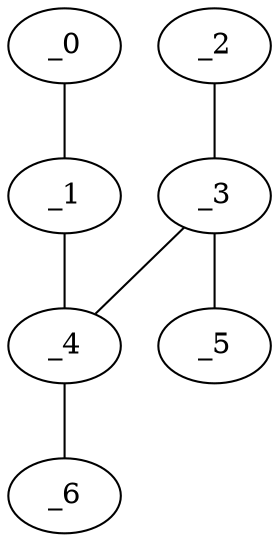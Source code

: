graph WP1_0107 {
	_0	 [x="0.57604",
		y="3.03291"];
	_1	 [x="0.951423",
		y="0.592255"];
	_0 -- _1;
	_4	 [x="1.5",
		y="1.98"];
	_1 -- _4;
	_2	 [x="2.47305",
		y="3.04246"];
	_3	 [x="2.01",
		y="0.48"];
	_2 -- _3;
	_3 -- _4;
	_5	 [x="0.463633",
		y="2.20771"];
	_3 -- _5;
	_6	 [x="1.80773",
		y="0.059358"];
	_4 -- _6;
}
